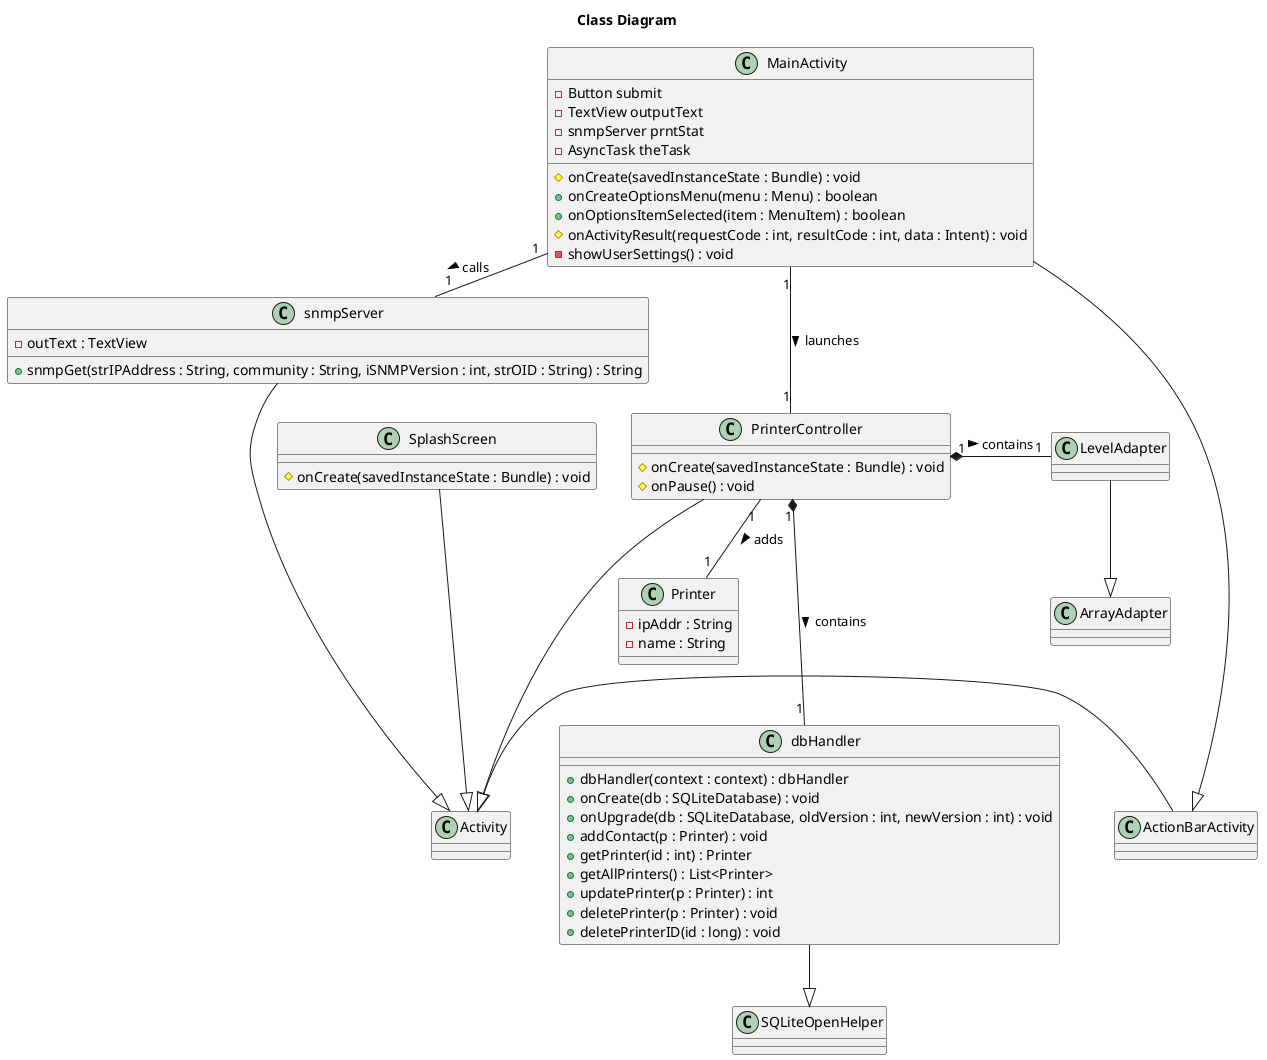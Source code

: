 @startuml
title Class Diagram

class Activity
class ActionBarActivity
class SplashScreen
class MainActivity
class PrinterController
class snmpServer
class Printer
class dbHandler
class SQLiteOpenHelper
class LevelAdapter

Activity <|- ActionBarActivity
MainActivity --|> ActionBarActivity
SplashScreen ---|> Activity
PrinterController ---|> Activity
snmpServer ---|> Activity
dbHandler --|> SQLiteOpenHelper
LevelAdapter --|> ArrayAdapter

SplashScreen : #onCreate(savedInstanceState : Bundle) : void

MainActivity : -Button submit
MainActivity : -TextView outputText
MainActivity : -snmpServer prntStat
MainActivity : -AsyncTask theTask
MainActivity : #onCreate(savedInstanceState : Bundle) : void
MainActivity : +onCreateOptionsMenu(menu : Menu) : boolean
MainActivity : +onOptionsItemSelected(item : MenuItem) : boolean
MainActivity : #onActivityResult(requestCode : int, resultCode : int, data : Intent) : void
MainActivity : -showUserSettings() : void

PrinterController : #onCreate(savedInstanceState : Bundle) : void
PrinterController : #onPause() : void

snmpServer : -outText : TextView
snmpServer : +snmpGet(strIPAddress : String, community : String, iSNMPVersion : int, strOID : String) : String

Printer : -ipAddr : String
Printer : -name : String

dbHandler : + dbHandler(context : context) : dbHandler
dbHandler : + onCreate(db : SQLiteDatabase) : void
dbHandler : + onUpgrade(db : SQLiteDatabase, oldVersion : int, newVersion : int) : void
dbHandler : + addContact(p : Printer) : void
dbHandler : + getPrinter(id : int) : Printer
dbHandler : + getAllPrinters() : List<Printer>
dbHandler : + updatePrinter(p : Printer) : int
dbHandler : + deletePrinter(p : Printer) : void
dbHandler : + deletePrinterID(id : long) : void

MainActivity "1" -- "1" PrinterController : launches >
MainActivity "1" - "1" snmpServer : calls >

PrinterController "1" -- "1" Printer : adds >
PrinterController"1" *--- "1"dbHandler : contains >
PrinterController"1" *- "1"LevelAdapter : contains >

@enduml